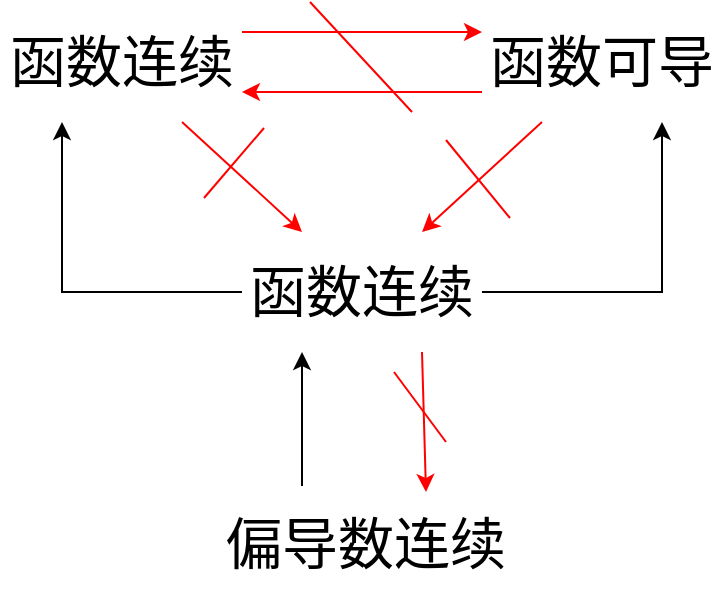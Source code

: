 <mxfile version="21.3.2" type="github">
  <diagram name="第 1 页" id="Ht3AoicJhnQ3ShJxtHIN">
    <mxGraphModel dx="1216" dy="754" grid="0" gridSize="10" guides="1" tooltips="1" connect="1" arrows="1" fold="1" page="1" pageScale="1" pageWidth="827" pageHeight="1169" math="0" shadow="0">
      <root>
        <mxCell id="0" />
        <mxCell id="1" parent="0" />
        <mxCell id="I6IuXEpssp2QQQZFDbhi-1" value="&lt;font style=&quot;font-size: 28px;&quot;&gt;函数连续&lt;/font&gt;" style="rounded=0;whiteSpace=wrap;html=1;strokeColor=#FFFFFF;" vertex="1" parent="1">
          <mxGeometry x="188" y="195" width="120" height="60" as="geometry" />
        </mxCell>
        <mxCell id="I6IuXEpssp2QQQZFDbhi-2" value="&lt;font style=&quot;font-size: 28px;&quot;&gt;函数可导&lt;/font&gt;" style="rounded=0;whiteSpace=wrap;html=1;strokeColor=#FFFFFF;" vertex="1" parent="1">
          <mxGeometry x="428" y="195" width="120" height="60" as="geometry" />
        </mxCell>
        <mxCell id="I6IuXEpssp2QQQZFDbhi-3" value="&lt;font style=&quot;font-size: 28px;&quot;&gt;函数连续&lt;/font&gt;" style="rounded=0;whiteSpace=wrap;html=1;strokeColor=#FFFFFF;" vertex="1" parent="1">
          <mxGeometry x="308" y="310" width="120" height="60" as="geometry" />
        </mxCell>
        <mxCell id="I6IuXEpssp2QQQZFDbhi-4" value="&lt;font style=&quot;font-size: 28px;&quot;&gt;偏导数连续&lt;/font&gt;" style="rounded=0;whiteSpace=wrap;html=1;strokeColor=#FFFFFF;" vertex="1" parent="1">
          <mxGeometry x="296" y="436" width="148" height="60" as="geometry" />
        </mxCell>
        <mxCell id="I6IuXEpssp2QQQZFDbhi-5" value="" style="endArrow=classic;html=1;rounded=0;entryX=0.25;entryY=0;entryDx=0;entryDy=0;exitX=0.75;exitY=1;exitDx=0;exitDy=0;strokeColor=#FF0000;" edge="1" parent="1" source="I6IuXEpssp2QQQZFDbhi-1" target="I6IuXEpssp2QQQZFDbhi-3">
          <mxGeometry width="50" height="50" relative="1" as="geometry">
            <mxPoint x="433" y="526" as="sourcePoint" />
            <mxPoint x="483" y="476" as="targetPoint" />
          </mxGeometry>
        </mxCell>
        <mxCell id="I6IuXEpssp2QQQZFDbhi-6" value="" style="endArrow=classic;html=1;rounded=0;exitX=0.25;exitY=1;exitDx=0;exitDy=0;entryX=0.75;entryY=0;entryDx=0;entryDy=0;strokeColor=#FF0000;" edge="1" parent="1" source="I6IuXEpssp2QQQZFDbhi-2" target="I6IuXEpssp2QQQZFDbhi-3">
          <mxGeometry width="50" height="50" relative="1" as="geometry">
            <mxPoint x="433" y="526" as="sourcePoint" />
            <mxPoint x="483" y="476" as="targetPoint" />
          </mxGeometry>
        </mxCell>
        <mxCell id="I6IuXEpssp2QQQZFDbhi-9" value="" style="endArrow=classic;html=1;rounded=0;entryX=0.25;entryY=1;entryDx=0;entryDy=0;" edge="1" parent="1" target="I6IuXEpssp2QQQZFDbhi-1">
          <mxGeometry width="50" height="50" relative="1" as="geometry">
            <mxPoint x="308" y="340" as="sourcePoint" />
            <mxPoint x="483" y="476" as="targetPoint" />
            <Array as="points">
              <mxPoint x="218" y="340" />
            </Array>
          </mxGeometry>
        </mxCell>
        <mxCell id="I6IuXEpssp2QQQZFDbhi-10" value="" style="endArrow=classic;html=1;rounded=0;exitX=1;exitY=0.5;exitDx=0;exitDy=0;entryX=0.75;entryY=1;entryDx=0;entryDy=0;" edge="1" parent="1" source="I6IuXEpssp2QQQZFDbhi-3" target="I6IuXEpssp2QQQZFDbhi-2">
          <mxGeometry width="50" height="50" relative="1" as="geometry">
            <mxPoint x="433" y="526" as="sourcePoint" />
            <mxPoint x="483" y="476" as="targetPoint" />
            <Array as="points">
              <mxPoint x="518" y="340" />
            </Array>
          </mxGeometry>
        </mxCell>
        <mxCell id="I6IuXEpssp2QQQZFDbhi-11" value="" style="endArrow=classic;html=1;rounded=0;exitX=1;exitY=0.25;exitDx=0;exitDy=0;entryX=0;entryY=0.25;entryDx=0;entryDy=0;strokeColor=#FF0000;" edge="1" parent="1" source="I6IuXEpssp2QQQZFDbhi-1" target="I6IuXEpssp2QQQZFDbhi-2">
          <mxGeometry width="50" height="50" relative="1" as="geometry">
            <mxPoint x="436" y="469" as="sourcePoint" />
            <mxPoint x="486" y="419" as="targetPoint" />
          </mxGeometry>
        </mxCell>
        <mxCell id="I6IuXEpssp2QQQZFDbhi-12" value="" style="endArrow=classic;html=1;rounded=0;exitX=0;exitY=0.75;exitDx=0;exitDy=0;entryX=1;entryY=0.75;entryDx=0;entryDy=0;strokeColor=#FF0000;" edge="1" parent="1" source="I6IuXEpssp2QQQZFDbhi-2" target="I6IuXEpssp2QQQZFDbhi-1">
          <mxGeometry width="50" height="50" relative="1" as="geometry">
            <mxPoint x="436" y="469" as="sourcePoint" />
            <mxPoint x="486" y="419" as="targetPoint" />
          </mxGeometry>
        </mxCell>
        <mxCell id="I6IuXEpssp2QQQZFDbhi-13" value="" style="endArrow=none;html=1;rounded=0;strokeColor=#FF0000;" edge="1" parent="1">
          <mxGeometry width="50" height="50" relative="1" as="geometry">
            <mxPoint x="342" y="195" as="sourcePoint" />
            <mxPoint x="393" y="250" as="targetPoint" />
          </mxGeometry>
        </mxCell>
        <mxCell id="I6IuXEpssp2QQQZFDbhi-14" value="" style="endArrow=classic;html=1;rounded=0;exitX=0.75;exitY=1;exitDx=0;exitDy=0;strokeColor=#FF0000;" edge="1" parent="1" source="I6IuXEpssp2QQQZFDbhi-3">
          <mxGeometry width="50" height="50" relative="1" as="geometry">
            <mxPoint x="575" y="454" as="sourcePoint" />
            <mxPoint x="400" y="440" as="targetPoint" />
          </mxGeometry>
        </mxCell>
        <mxCell id="I6IuXEpssp2QQQZFDbhi-16" value="" style="endArrow=classic;html=1;rounded=0;strokeColor=#000000;entryX=0.25;entryY=1;entryDx=0;entryDy=0;" edge="1" parent="1" target="I6IuXEpssp2QQQZFDbhi-3">
          <mxGeometry width="50" height="50" relative="1" as="geometry">
            <mxPoint x="338" y="437" as="sourcePoint" />
            <mxPoint x="563" y="448" as="targetPoint" />
          </mxGeometry>
        </mxCell>
        <mxCell id="I6IuXEpssp2QQQZFDbhi-17" value="" style="endArrow=none;html=1;rounded=0;strokeColor=#FF0000;" edge="1" parent="1">
          <mxGeometry width="50" height="50" relative="1" as="geometry">
            <mxPoint x="384" y="380" as="sourcePoint" />
            <mxPoint x="410" y="415" as="targetPoint" />
          </mxGeometry>
        </mxCell>
        <mxCell id="I6IuXEpssp2QQQZFDbhi-18" value="" style="endArrow=none;html=1;rounded=0;strokeColor=#FF0000;" edge="1" parent="1">
          <mxGeometry width="50" height="50" relative="1" as="geometry">
            <mxPoint x="410" y="264" as="sourcePoint" />
            <mxPoint x="442" y="303" as="targetPoint" />
          </mxGeometry>
        </mxCell>
        <mxCell id="I6IuXEpssp2QQQZFDbhi-19" value="" style="endArrow=none;html=1;rounded=0;strokeColor=#FF0000;" edge="1" parent="1">
          <mxGeometry width="50" height="50" relative="1" as="geometry">
            <mxPoint x="319" y="258" as="sourcePoint" />
            <mxPoint x="289" y="293" as="targetPoint" />
          </mxGeometry>
        </mxCell>
      </root>
    </mxGraphModel>
  </diagram>
</mxfile>
